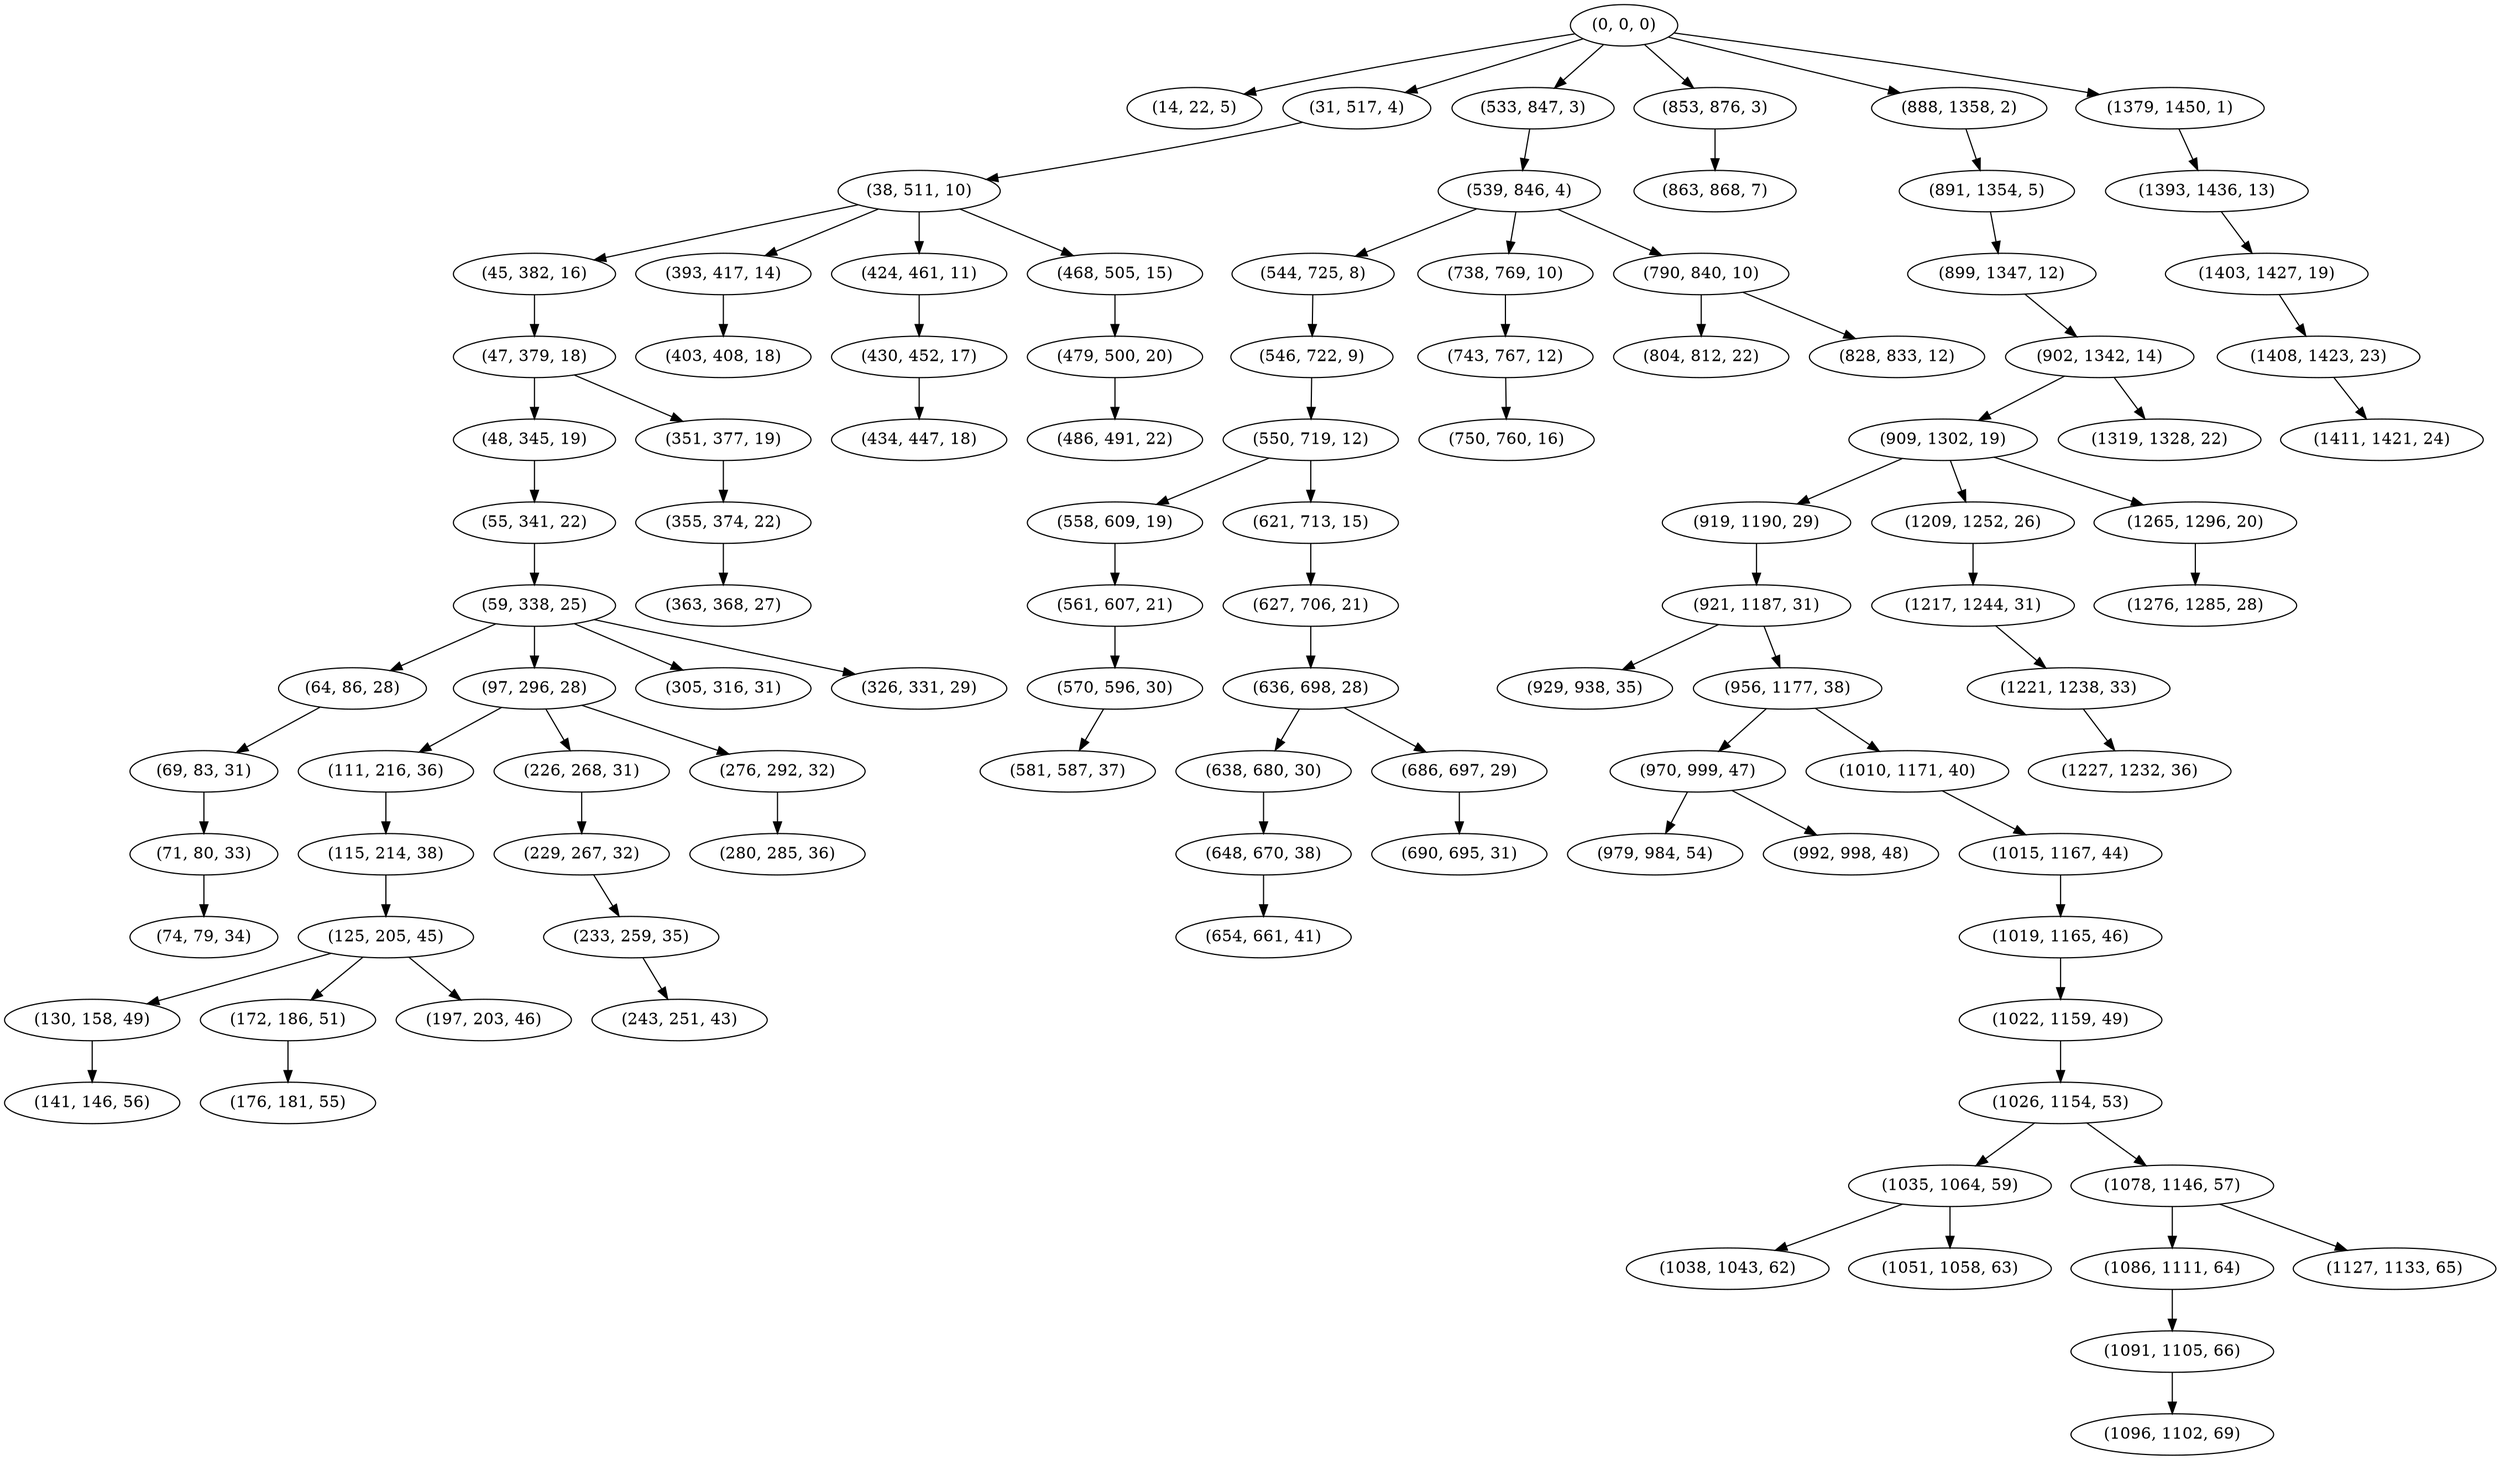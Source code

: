 digraph tree {
    "(0, 0, 0)";
    "(14, 22, 5)";
    "(31, 517, 4)";
    "(38, 511, 10)";
    "(45, 382, 16)";
    "(47, 379, 18)";
    "(48, 345, 19)";
    "(55, 341, 22)";
    "(59, 338, 25)";
    "(64, 86, 28)";
    "(69, 83, 31)";
    "(71, 80, 33)";
    "(74, 79, 34)";
    "(97, 296, 28)";
    "(111, 216, 36)";
    "(115, 214, 38)";
    "(125, 205, 45)";
    "(130, 158, 49)";
    "(141, 146, 56)";
    "(172, 186, 51)";
    "(176, 181, 55)";
    "(197, 203, 46)";
    "(226, 268, 31)";
    "(229, 267, 32)";
    "(233, 259, 35)";
    "(243, 251, 43)";
    "(276, 292, 32)";
    "(280, 285, 36)";
    "(305, 316, 31)";
    "(326, 331, 29)";
    "(351, 377, 19)";
    "(355, 374, 22)";
    "(363, 368, 27)";
    "(393, 417, 14)";
    "(403, 408, 18)";
    "(424, 461, 11)";
    "(430, 452, 17)";
    "(434, 447, 18)";
    "(468, 505, 15)";
    "(479, 500, 20)";
    "(486, 491, 22)";
    "(533, 847, 3)";
    "(539, 846, 4)";
    "(544, 725, 8)";
    "(546, 722, 9)";
    "(550, 719, 12)";
    "(558, 609, 19)";
    "(561, 607, 21)";
    "(570, 596, 30)";
    "(581, 587, 37)";
    "(621, 713, 15)";
    "(627, 706, 21)";
    "(636, 698, 28)";
    "(638, 680, 30)";
    "(648, 670, 38)";
    "(654, 661, 41)";
    "(686, 697, 29)";
    "(690, 695, 31)";
    "(738, 769, 10)";
    "(743, 767, 12)";
    "(750, 760, 16)";
    "(790, 840, 10)";
    "(804, 812, 22)";
    "(828, 833, 12)";
    "(853, 876, 3)";
    "(863, 868, 7)";
    "(888, 1358, 2)";
    "(891, 1354, 5)";
    "(899, 1347, 12)";
    "(902, 1342, 14)";
    "(909, 1302, 19)";
    "(919, 1190, 29)";
    "(921, 1187, 31)";
    "(929, 938, 35)";
    "(956, 1177, 38)";
    "(970, 999, 47)";
    "(979, 984, 54)";
    "(992, 998, 48)";
    "(1010, 1171, 40)";
    "(1015, 1167, 44)";
    "(1019, 1165, 46)";
    "(1022, 1159, 49)";
    "(1026, 1154, 53)";
    "(1035, 1064, 59)";
    "(1038, 1043, 62)";
    "(1051, 1058, 63)";
    "(1078, 1146, 57)";
    "(1086, 1111, 64)";
    "(1091, 1105, 66)";
    "(1096, 1102, 69)";
    "(1127, 1133, 65)";
    "(1209, 1252, 26)";
    "(1217, 1244, 31)";
    "(1221, 1238, 33)";
    "(1227, 1232, 36)";
    "(1265, 1296, 20)";
    "(1276, 1285, 28)";
    "(1319, 1328, 22)";
    "(1379, 1450, 1)";
    "(1393, 1436, 13)";
    "(1403, 1427, 19)";
    "(1408, 1423, 23)";
    "(1411, 1421, 24)";
    "(0, 0, 0)" -> "(14, 22, 5)";
    "(0, 0, 0)" -> "(31, 517, 4)";
    "(0, 0, 0)" -> "(533, 847, 3)";
    "(0, 0, 0)" -> "(853, 876, 3)";
    "(0, 0, 0)" -> "(888, 1358, 2)";
    "(0, 0, 0)" -> "(1379, 1450, 1)";
    "(31, 517, 4)" -> "(38, 511, 10)";
    "(38, 511, 10)" -> "(45, 382, 16)";
    "(38, 511, 10)" -> "(393, 417, 14)";
    "(38, 511, 10)" -> "(424, 461, 11)";
    "(38, 511, 10)" -> "(468, 505, 15)";
    "(45, 382, 16)" -> "(47, 379, 18)";
    "(47, 379, 18)" -> "(48, 345, 19)";
    "(47, 379, 18)" -> "(351, 377, 19)";
    "(48, 345, 19)" -> "(55, 341, 22)";
    "(55, 341, 22)" -> "(59, 338, 25)";
    "(59, 338, 25)" -> "(64, 86, 28)";
    "(59, 338, 25)" -> "(97, 296, 28)";
    "(59, 338, 25)" -> "(305, 316, 31)";
    "(59, 338, 25)" -> "(326, 331, 29)";
    "(64, 86, 28)" -> "(69, 83, 31)";
    "(69, 83, 31)" -> "(71, 80, 33)";
    "(71, 80, 33)" -> "(74, 79, 34)";
    "(97, 296, 28)" -> "(111, 216, 36)";
    "(97, 296, 28)" -> "(226, 268, 31)";
    "(97, 296, 28)" -> "(276, 292, 32)";
    "(111, 216, 36)" -> "(115, 214, 38)";
    "(115, 214, 38)" -> "(125, 205, 45)";
    "(125, 205, 45)" -> "(130, 158, 49)";
    "(125, 205, 45)" -> "(172, 186, 51)";
    "(125, 205, 45)" -> "(197, 203, 46)";
    "(130, 158, 49)" -> "(141, 146, 56)";
    "(172, 186, 51)" -> "(176, 181, 55)";
    "(226, 268, 31)" -> "(229, 267, 32)";
    "(229, 267, 32)" -> "(233, 259, 35)";
    "(233, 259, 35)" -> "(243, 251, 43)";
    "(276, 292, 32)" -> "(280, 285, 36)";
    "(351, 377, 19)" -> "(355, 374, 22)";
    "(355, 374, 22)" -> "(363, 368, 27)";
    "(393, 417, 14)" -> "(403, 408, 18)";
    "(424, 461, 11)" -> "(430, 452, 17)";
    "(430, 452, 17)" -> "(434, 447, 18)";
    "(468, 505, 15)" -> "(479, 500, 20)";
    "(479, 500, 20)" -> "(486, 491, 22)";
    "(533, 847, 3)" -> "(539, 846, 4)";
    "(539, 846, 4)" -> "(544, 725, 8)";
    "(539, 846, 4)" -> "(738, 769, 10)";
    "(539, 846, 4)" -> "(790, 840, 10)";
    "(544, 725, 8)" -> "(546, 722, 9)";
    "(546, 722, 9)" -> "(550, 719, 12)";
    "(550, 719, 12)" -> "(558, 609, 19)";
    "(550, 719, 12)" -> "(621, 713, 15)";
    "(558, 609, 19)" -> "(561, 607, 21)";
    "(561, 607, 21)" -> "(570, 596, 30)";
    "(570, 596, 30)" -> "(581, 587, 37)";
    "(621, 713, 15)" -> "(627, 706, 21)";
    "(627, 706, 21)" -> "(636, 698, 28)";
    "(636, 698, 28)" -> "(638, 680, 30)";
    "(636, 698, 28)" -> "(686, 697, 29)";
    "(638, 680, 30)" -> "(648, 670, 38)";
    "(648, 670, 38)" -> "(654, 661, 41)";
    "(686, 697, 29)" -> "(690, 695, 31)";
    "(738, 769, 10)" -> "(743, 767, 12)";
    "(743, 767, 12)" -> "(750, 760, 16)";
    "(790, 840, 10)" -> "(804, 812, 22)";
    "(790, 840, 10)" -> "(828, 833, 12)";
    "(853, 876, 3)" -> "(863, 868, 7)";
    "(888, 1358, 2)" -> "(891, 1354, 5)";
    "(891, 1354, 5)" -> "(899, 1347, 12)";
    "(899, 1347, 12)" -> "(902, 1342, 14)";
    "(902, 1342, 14)" -> "(909, 1302, 19)";
    "(902, 1342, 14)" -> "(1319, 1328, 22)";
    "(909, 1302, 19)" -> "(919, 1190, 29)";
    "(909, 1302, 19)" -> "(1209, 1252, 26)";
    "(909, 1302, 19)" -> "(1265, 1296, 20)";
    "(919, 1190, 29)" -> "(921, 1187, 31)";
    "(921, 1187, 31)" -> "(929, 938, 35)";
    "(921, 1187, 31)" -> "(956, 1177, 38)";
    "(956, 1177, 38)" -> "(970, 999, 47)";
    "(956, 1177, 38)" -> "(1010, 1171, 40)";
    "(970, 999, 47)" -> "(979, 984, 54)";
    "(970, 999, 47)" -> "(992, 998, 48)";
    "(1010, 1171, 40)" -> "(1015, 1167, 44)";
    "(1015, 1167, 44)" -> "(1019, 1165, 46)";
    "(1019, 1165, 46)" -> "(1022, 1159, 49)";
    "(1022, 1159, 49)" -> "(1026, 1154, 53)";
    "(1026, 1154, 53)" -> "(1035, 1064, 59)";
    "(1026, 1154, 53)" -> "(1078, 1146, 57)";
    "(1035, 1064, 59)" -> "(1038, 1043, 62)";
    "(1035, 1064, 59)" -> "(1051, 1058, 63)";
    "(1078, 1146, 57)" -> "(1086, 1111, 64)";
    "(1078, 1146, 57)" -> "(1127, 1133, 65)";
    "(1086, 1111, 64)" -> "(1091, 1105, 66)";
    "(1091, 1105, 66)" -> "(1096, 1102, 69)";
    "(1209, 1252, 26)" -> "(1217, 1244, 31)";
    "(1217, 1244, 31)" -> "(1221, 1238, 33)";
    "(1221, 1238, 33)" -> "(1227, 1232, 36)";
    "(1265, 1296, 20)" -> "(1276, 1285, 28)";
    "(1379, 1450, 1)" -> "(1393, 1436, 13)";
    "(1393, 1436, 13)" -> "(1403, 1427, 19)";
    "(1403, 1427, 19)" -> "(1408, 1423, 23)";
    "(1408, 1423, 23)" -> "(1411, 1421, 24)";
}
